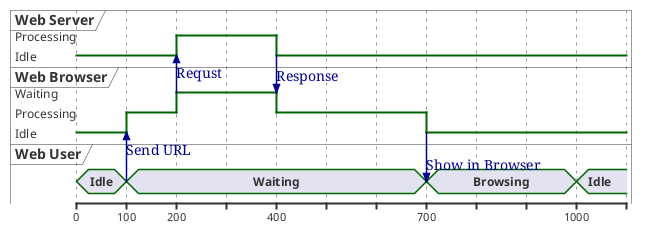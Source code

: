 @startuml

robust "Web Server" as WS
robust "Web Browser" as WB
concise "Web User" as WU

@0
WU is Idle
WB is Idle
WS is Idle

@100
WU is Waiting
WU -> WB : Send URL
WB is Processing

@200
WB is Waiting
WB -> WS : Requst
WS is Processing

@400
WS is Idle
WS -> WB : Response
WB is Processing

@700
WB is Idle
WB -> WU : Show in Browser
WU is Browsing

@1000
WU is Idle

@enduml